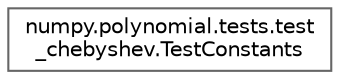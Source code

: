 digraph "Graphical Class Hierarchy"
{
 // LATEX_PDF_SIZE
  bgcolor="transparent";
  edge [fontname=Helvetica,fontsize=10,labelfontname=Helvetica,labelfontsize=10];
  node [fontname=Helvetica,fontsize=10,shape=box,height=0.2,width=0.4];
  rankdir="LR";
  Node0 [id="Node000000",label="numpy.polynomial.tests.test\l_chebyshev.TestConstants",height=0.2,width=0.4,color="grey40", fillcolor="white", style="filled",URL="$df/d73/classnumpy_1_1polynomial_1_1tests_1_1test__chebyshev_1_1TestConstants.html",tooltip=" "];
}
